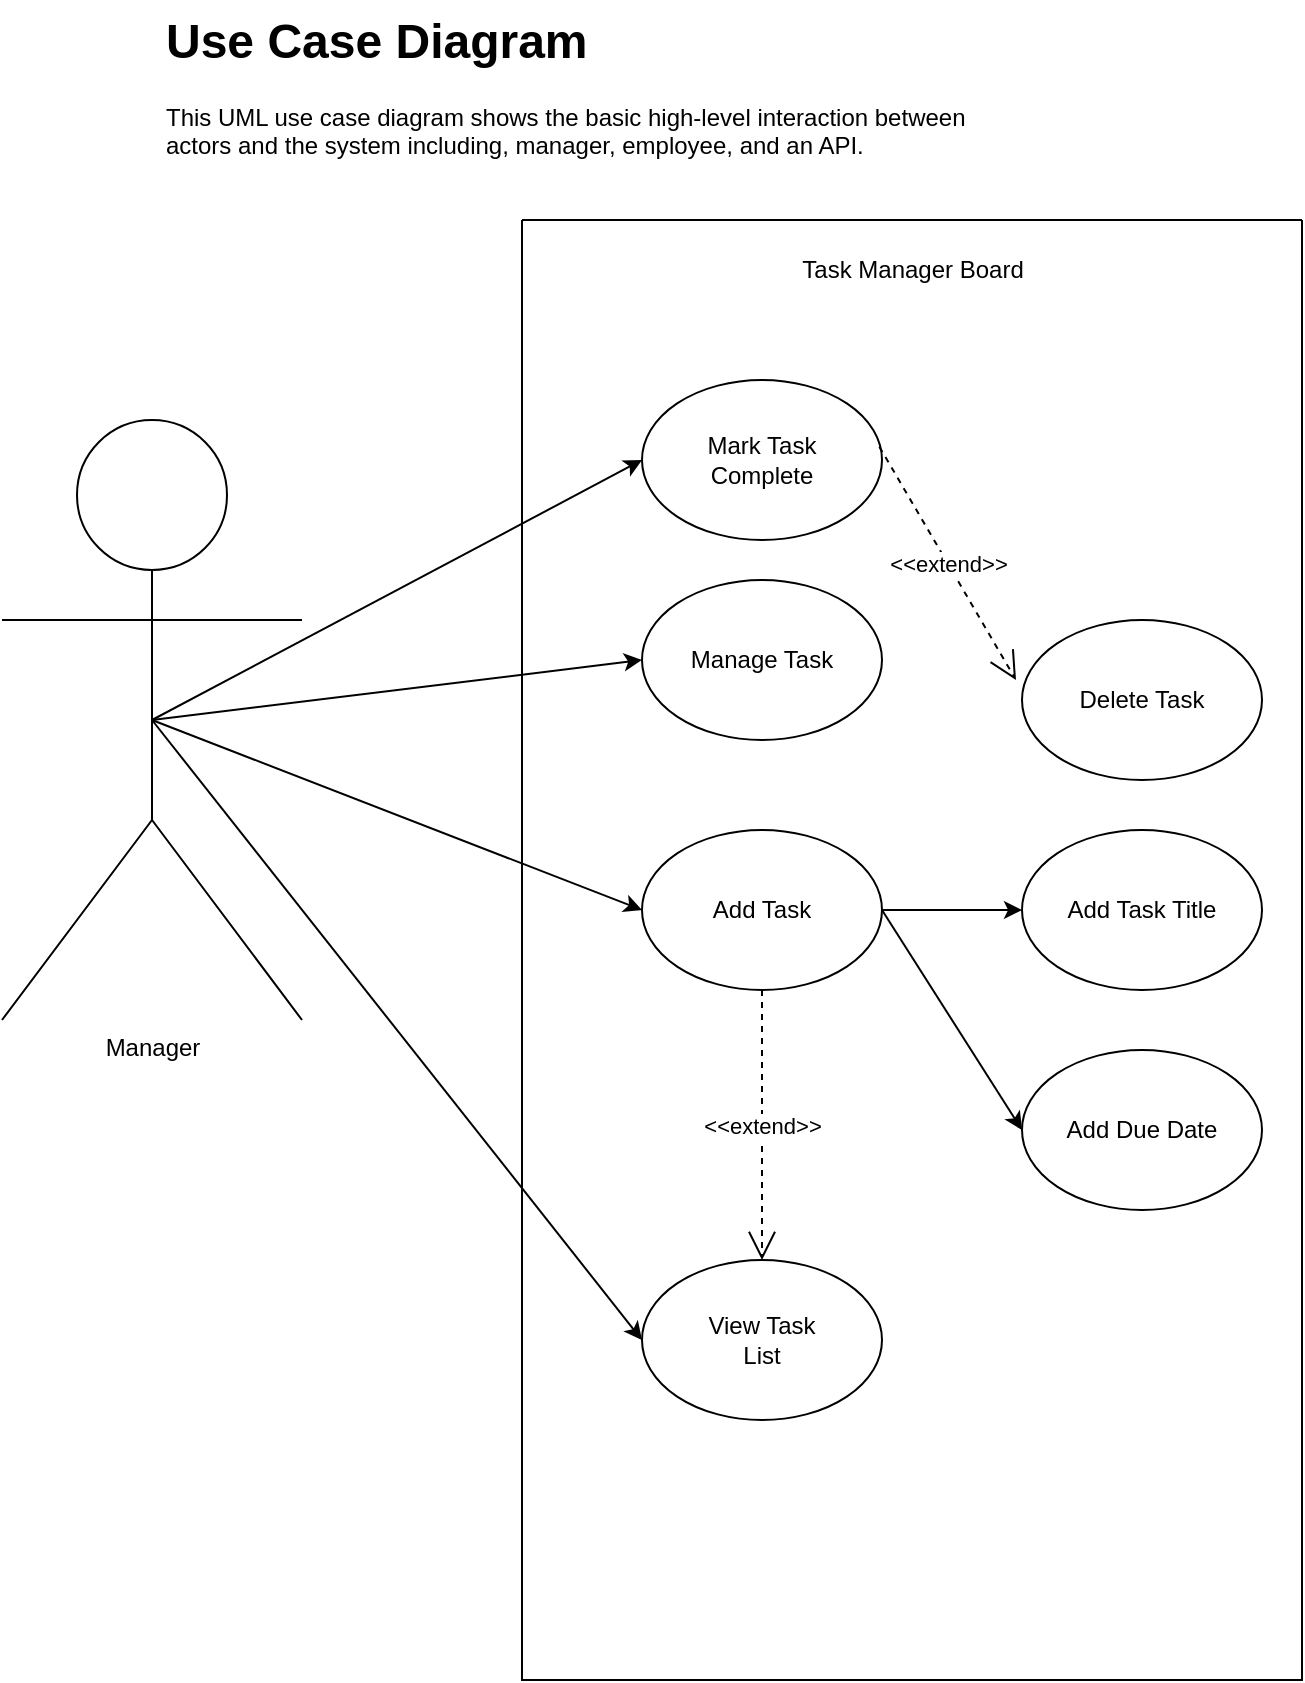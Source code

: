 <mxfile version="24.3.1" type="github" pages="4">
  <diagram name="Use-Case" id="OriCZsVw3bK8YGZWJKEv">
    <mxGraphModel dx="1464" dy="775" grid="1" gridSize="10" guides="1" tooltips="1" connect="1" arrows="1" fold="1" page="1" pageScale="1" pageWidth="850" pageHeight="1100" math="0" shadow="0">
      <root>
        <mxCell id="0" />
        <mxCell id="1" parent="0" />
        <mxCell id="WNUJylYaXTF2REMwHw2I-1" value="" style="swimlane;startSize=0;" parent="1" vertex="1">
          <mxGeometry x="350" y="130" width="390" height="730" as="geometry" />
        </mxCell>
        <mxCell id="WNUJylYaXTF2REMwHw2I-4" value="Mark Task&lt;div&gt;Complete&lt;/div&gt;" style="ellipse;whiteSpace=wrap;html=1;" parent="WNUJylYaXTF2REMwHw2I-1" vertex="1">
          <mxGeometry x="60" y="80" width="120" height="80" as="geometry" />
        </mxCell>
        <mxCell id="WNUJylYaXTF2REMwHw2I-7" value="Add Task" style="ellipse;whiteSpace=wrap;html=1;" parent="WNUJylYaXTF2REMwHw2I-1" vertex="1">
          <mxGeometry x="60" y="305" width="120" height="80" as="geometry" />
        </mxCell>
        <mxCell id="WNUJylYaXTF2REMwHw2I-8" value="View Task&lt;div&gt;List&lt;/div&gt;" style="ellipse;whiteSpace=wrap;html=1;" parent="WNUJylYaXTF2REMwHw2I-1" vertex="1">
          <mxGeometry x="60" y="520" width="120" height="80" as="geometry" />
        </mxCell>
        <mxCell id="WNUJylYaXTF2REMwHw2I-10" value="Add Task Title" style="ellipse;whiteSpace=wrap;html=1;" parent="WNUJylYaXTF2REMwHw2I-1" vertex="1">
          <mxGeometry x="250" y="305" width="120" height="80" as="geometry" />
        </mxCell>
        <mxCell id="WNUJylYaXTF2REMwHw2I-11" value="Add Due Date" style="ellipse;whiteSpace=wrap;html=1;" parent="WNUJylYaXTF2REMwHw2I-1" vertex="1">
          <mxGeometry x="250" y="415" width="120" height="80" as="geometry" />
        </mxCell>
        <mxCell id="WNUJylYaXTF2REMwHw2I-26" value="" style="endArrow=classic;html=1;rounded=0;entryX=0;entryY=0.5;entryDx=0;entryDy=0;exitX=1;exitY=0.5;exitDx=0;exitDy=0;" parent="WNUJylYaXTF2REMwHw2I-1" source="WNUJylYaXTF2REMwHw2I-7" target="WNUJylYaXTF2REMwHw2I-11" edge="1">
          <mxGeometry width="50" height="50" relative="1" as="geometry">
            <mxPoint x="185" y="360" as="sourcePoint" />
            <mxPoint x="335" y="490" as="targetPoint" />
          </mxGeometry>
        </mxCell>
        <mxCell id="WNUJylYaXTF2REMwHw2I-27" value="" style="endArrow=classic;html=1;rounded=0;entryX=0;entryY=0.5;entryDx=0;entryDy=0;exitX=1;exitY=0.5;exitDx=0;exitDy=0;" parent="WNUJylYaXTF2REMwHw2I-1" source="WNUJylYaXTF2REMwHw2I-7" target="WNUJylYaXTF2REMwHw2I-10" edge="1">
          <mxGeometry width="50" height="50" relative="1" as="geometry">
            <mxPoint x="245" y="270" as="sourcePoint" />
            <mxPoint x="295" y="365" as="targetPoint" />
          </mxGeometry>
        </mxCell>
        <mxCell id="WNUJylYaXTF2REMwHw2I-32" value="&amp;lt;&amp;lt;extend&amp;gt;&amp;gt;" style="endArrow=open;endSize=12;dashed=1;html=1;rounded=0;exitX=0.5;exitY=1;exitDx=0;exitDy=0;entryX=0.5;entryY=0;entryDx=0;entryDy=0;" parent="WNUJylYaXTF2REMwHw2I-1" source="WNUJylYaXTF2REMwHw2I-7" target="WNUJylYaXTF2REMwHw2I-8" edge="1">
          <mxGeometry width="160" relative="1" as="geometry">
            <mxPoint x="100" y="329.58" as="sourcePoint" />
            <mxPoint x="260" y="329.58" as="targetPoint" />
          </mxGeometry>
        </mxCell>
        <mxCell id="WNUJylYaXTF2REMwHw2I-37" value="Task Manager Board" style="text;html=1;align=center;verticalAlign=middle;resizable=0;points=[];autosize=1;strokeColor=none;fillColor=none;" parent="WNUJylYaXTF2REMwHw2I-1" vertex="1">
          <mxGeometry x="130" y="10" width="130" height="30" as="geometry" />
        </mxCell>
        <mxCell id="WNUJylYaXTF2REMwHw2I-38" value="Delete Task" style="ellipse;whiteSpace=wrap;html=1;" parent="WNUJylYaXTF2REMwHw2I-1" vertex="1">
          <mxGeometry x="250" y="200" width="120" height="80" as="geometry" />
        </mxCell>
        <mxCell id="WNUJylYaXTF2REMwHw2I-39" value="&amp;lt;&amp;lt;extend&amp;gt;&amp;gt;" style="endArrow=open;endSize=12;dashed=1;html=1;rounded=0;exitX=0.989;exitY=0.417;exitDx=0;exitDy=0;entryX=-0.025;entryY=0.375;entryDx=0;entryDy=0;exitPerimeter=0;entryPerimeter=0;" parent="WNUJylYaXTF2REMwHw2I-1" source="WNUJylYaXTF2REMwHw2I-4" target="WNUJylYaXTF2REMwHw2I-38" edge="1">
          <mxGeometry width="160" relative="1" as="geometry">
            <mxPoint x="134.58" y="130" as="sourcePoint" />
            <mxPoint x="134.58" y="210" as="targetPoint" />
          </mxGeometry>
        </mxCell>
        <mxCell id="wspAZhLDzD5l1BLYBw8h-1" value="Manage Task" style="ellipse;whiteSpace=wrap;html=1;" parent="WNUJylYaXTF2REMwHw2I-1" vertex="1">
          <mxGeometry x="60" y="180" width="120" height="80" as="geometry" />
        </mxCell>
        <mxCell id="WNUJylYaXTF2REMwHw2I-2" value="Manager" style="shape=umlActor;verticalLabelPosition=bottom;verticalAlign=top;html=1;outlineConnect=0;" parent="1" vertex="1">
          <mxGeometry x="90" y="230" width="150" height="300" as="geometry" />
        </mxCell>
        <mxCell id="WNUJylYaXTF2REMwHw2I-12" value="" style="endArrow=classic;html=1;rounded=0;entryX=0;entryY=0.5;entryDx=0;entryDy=0;exitX=0.5;exitY=0.5;exitDx=0;exitDy=0;exitPerimeter=0;" parent="1" source="WNUJylYaXTF2REMwHw2I-2" target="WNUJylYaXTF2REMwHw2I-4" edge="1">
          <mxGeometry width="50" height="50" relative="1" as="geometry">
            <mxPoint x="390.005" y="410" as="sourcePoint" />
            <mxPoint x="430.65" y="200" as="targetPoint" />
          </mxGeometry>
        </mxCell>
        <mxCell id="WNUJylYaXTF2REMwHw2I-13" value="" style="endArrow=classic;html=1;rounded=0;entryX=0;entryY=0.5;entryDx=0;entryDy=0;exitX=0.5;exitY=0.5;exitDx=0;exitDy=0;exitPerimeter=0;" parent="1" source="WNUJylYaXTF2REMwHw2I-2" target="WNUJylYaXTF2REMwHw2I-7" edge="1">
          <mxGeometry width="50" height="50" relative="1" as="geometry">
            <mxPoint x="130" y="330" as="sourcePoint" />
            <mxPoint x="280" y="290" as="targetPoint" />
          </mxGeometry>
        </mxCell>
        <mxCell id="WNUJylYaXTF2REMwHw2I-31" value="" style="endArrow=classic;html=1;rounded=0;entryX=0;entryY=0.5;entryDx=0;entryDy=0;exitX=0.5;exitY=0.5;exitDx=0;exitDy=0;exitPerimeter=0;" parent="1" source="WNUJylYaXTF2REMwHw2I-2" target="WNUJylYaXTF2REMwHw2I-8" edge="1">
          <mxGeometry width="50" height="50" relative="1" as="geometry">
            <mxPoint x="65" y="590" as="sourcePoint" />
            <mxPoint x="250" y="430" as="targetPoint" />
          </mxGeometry>
        </mxCell>
        <mxCell id="40J2DICRq61OIILWzOeG-1" value="&lt;h1 style=&quot;margin-top: 0px;&quot;&gt;Use Case Diagram&lt;/h1&gt;&lt;p&gt;This UML use case diagram shows the basic high-level interaction between actors and the system including, manager, employee, and an API.&lt;/p&gt;" style="text;html=1;whiteSpace=wrap;overflow=hidden;rounded=0;" parent="1" vertex="1">
          <mxGeometry x="170" y="20" width="430" height="80" as="geometry" />
        </mxCell>
        <mxCell id="wspAZhLDzD5l1BLYBw8h-4" value="" style="endArrow=classic;html=1;rounded=0;exitX=0.5;exitY=0.5;exitDx=0;exitDy=0;exitPerimeter=0;entryX=0;entryY=0.5;entryDx=0;entryDy=0;" parent="1" source="WNUJylYaXTF2REMwHw2I-2" target="wspAZhLDzD5l1BLYBw8h-1" edge="1">
          <mxGeometry width="50" height="50" relative="1" as="geometry">
            <mxPoint x="420" y="450" as="sourcePoint" />
            <mxPoint x="470" y="400" as="targetPoint" />
          </mxGeometry>
        </mxCell>
      </root>
    </mxGraphModel>
  </diagram>
  <diagram id="lGpBw3GZEyQHdhp9TfPw" name="Sequence">
    <mxGraphModel dx="1171" dy="620" grid="1" gridSize="10" guides="1" tooltips="1" connect="1" arrows="1" fold="1" page="1" pageScale="1" pageWidth="850" pageHeight="1100" math="0" shadow="0">
      <root>
        <mxCell id="0" />
        <mxCell id="1" parent="0" />
        <mxCell id="Z_BzzYRyI4ToRYWU1Jx1-1" value="&lt;h1 style=&quot;margin-top: 0px;&quot;&gt;Sequence Diagram&lt;/h1&gt;&lt;p&gt;This UML sequence diagram shows the basic high-level timeline of each interaction between actors and the system&lt;/p&gt;" style="text;html=1;whiteSpace=wrap;overflow=hidden;rounded=0;" parent="1" vertex="1">
          <mxGeometry x="205" y="140" width="430" height="80" as="geometry" />
        </mxCell>
        <mxCell id="Z_BzzYRyI4ToRYWU1Jx1-3" value="Template" style="rounded=0;whiteSpace=wrap;html=1;" parent="1" vertex="1">
          <mxGeometry x="155" y="303" width="120" height="60" as="geometry" />
        </mxCell>
        <mxCell id="Z_BzzYRyI4ToRYWU1Jx1-7" value="Controller" style="rounded=0;whiteSpace=wrap;html=1;" parent="1" vertex="1">
          <mxGeometry x="360" y="303" width="120" height="60" as="geometry" />
        </mxCell>
        <mxCell id="Z_BzzYRyI4ToRYWU1Jx1-10" value="DataBase" style="rounded=0;whiteSpace=wrap;html=1;" parent="1" vertex="1">
          <mxGeometry x="570" y="303" width="120" height="60" as="geometry" />
        </mxCell>
        <mxCell id="Z_BzzYRyI4ToRYWU1Jx1-13" style="edgeStyle=orthogonalEdgeStyle;rounded=0;orthogonalLoop=1;jettySize=auto;html=1;exitX=0.5;exitY=0.5;exitDx=0;exitDy=0;exitPerimeter=0;" parent="1" source="Z_BzzYRyI4ToRYWU1Jx1-12" edge="1">
          <mxGeometry relative="1" as="geometry">
            <mxPoint x="150" y="333" as="targetPoint" />
            <Array as="points">
              <mxPoint x="20" y="383" />
              <mxPoint x="20" y="333" />
            </Array>
          </mxGeometry>
        </mxCell>
        <mxCell id="Z_BzzYRyI4ToRYWU1Jx1-12" value="User" style="shape=umlActor;verticalLabelPosition=bottom;verticalAlign=top;html=1;outlineConnect=0;" parent="1" vertex="1">
          <mxGeometry x="50" y="353" width="30" height="60" as="geometry" />
        </mxCell>
        <mxCell id="NFzuqzCsUfSRD5jzhFYB-6" value="" style="endArrow=none;dashed=1;html=1;dashPattern=1 3;strokeWidth=2;rounded=0;" parent="1" source="NFzuqzCsUfSRD5jzhFYB-7" edge="1">
          <mxGeometry width="50" height="50" relative="1" as="geometry">
            <mxPoint x="215" y="480" as="sourcePoint" />
            <mxPoint x="215" y="400" as="targetPoint" />
            <Array as="points">
              <mxPoint x="215" y="360" />
            </Array>
          </mxGeometry>
        </mxCell>
        <mxCell id="NFzuqzCsUfSRD5jzhFYB-7" value="" style="html=1;points=[[0,0,0,0,5],[0,1,0,0,-5],[1,0,0,0,5],[1,1,0,0,-5]];perimeter=orthogonalPerimeter;outlineConnect=0;targetShapes=umlLifeline;portConstraint=eastwest;newEdgeStyle={&quot;curved&quot;:0,&quot;rounded&quot;:0};" parent="1" vertex="1">
          <mxGeometry x="210" y="480" width="10" height="160" as="geometry" />
        </mxCell>
        <mxCell id="LVej7dkyPY3mQoypGhCl-1" value="Add Task" style="endArrow=open;endSize=12;dashed=1;html=1;rounded=0;" parent="1" source="NFzuqzCsUfSRD5jzhFYB-7" edge="1">
          <mxGeometry width="160" relative="1" as="geometry">
            <mxPoint x="235" y="510" as="sourcePoint" />
            <mxPoint x="410" y="510" as="targetPoint" />
          </mxGeometry>
        </mxCell>
        <mxCell id="LVej7dkyPY3mQoypGhCl-2" value="" style="html=1;points=[[0,0,0,0,5],[0,1,0,0,-5],[1,0,0,0,5],[1,1,0,0,-5]];perimeter=orthogonalPerimeter;outlineConnect=0;targetShapes=umlLifeline;portConstraint=eastwest;newEdgeStyle={&quot;curved&quot;:0,&quot;rounded&quot;:0};" parent="1" vertex="1">
          <mxGeometry x="415" y="510" width="10" height="120" as="geometry" />
        </mxCell>
        <mxCell id="LVej7dkyPY3mQoypGhCl-3" value="" style="endArrow=none;dashed=1;html=1;dashPattern=1 3;strokeWidth=2;rounded=0;" parent="1" source="LVej7dkyPY3mQoypGhCl-2" edge="1">
          <mxGeometry width="50" height="50" relative="1" as="geometry">
            <mxPoint x="440" y="500" as="sourcePoint" />
            <mxPoint x="420" y="360" as="targetPoint" />
          </mxGeometry>
        </mxCell>
        <mxCell id="LVej7dkyPY3mQoypGhCl-4" value="" style="html=1;points=[[0,0,0,0,5],[0,1,0,0,-5],[1,0,0,0,5],[1,1,0,0,-5]];perimeter=orthogonalPerimeter;outlineConnect=0;targetShapes=umlLifeline;portConstraint=eastwest;newEdgeStyle={&quot;curved&quot;:0,&quot;rounded&quot;:0};" parent="1" vertex="1">
          <mxGeometry x="625" y="520" width="10" height="70" as="geometry" />
        </mxCell>
        <mxCell id="LVej7dkyPY3mQoypGhCl-6" value="" style="endArrow=none;dashed=1;html=1;dashPattern=1 3;strokeWidth=2;rounded=0;" parent="1" source="LVej7dkyPY3mQoypGhCl-4" edge="1">
          <mxGeometry width="50" height="50" relative="1" as="geometry">
            <mxPoint x="629.64" y="470" as="sourcePoint" />
            <mxPoint x="630" y="360" as="targetPoint" />
          </mxGeometry>
        </mxCell>
        <mxCell id="LVej7dkyPY3mQoypGhCl-7" value="Validate and Save Task" style="endArrow=open;endSize=12;dashed=1;html=1;rounded=0;" parent="1" edge="1">
          <mxGeometry width="160" relative="1" as="geometry">
            <mxPoint x="425" y="520" as="sourcePoint" />
            <mxPoint x="615" y="520" as="targetPoint" />
          </mxGeometry>
        </mxCell>
        <mxCell id="LVej7dkyPY3mQoypGhCl-8" value="Store Task" style="html=1;align=left;spacingLeft=2;endArrow=block;rounded=0;edgeStyle=orthogonalEdgeStyle;curved=0;rounded=0;" parent="1" edge="1">
          <mxGeometry relative="1" as="geometry">
            <mxPoint x="635" y="530" as="sourcePoint" />
            <Array as="points">
              <mxPoint x="665" y="560" />
            </Array>
            <mxPoint x="640" y="560.0" as="targetPoint" />
          </mxGeometry>
        </mxCell>
        <mxCell id="LVej7dkyPY3mQoypGhCl-9" value="" style="endArrow=open;endSize=12;dashed=1;html=1;rounded=0;" parent="1" edge="1">
          <mxGeometry width="160" relative="1" as="geometry">
            <mxPoint x="620" y="580" as="sourcePoint" />
            <mxPoint x="425" y="580" as="targetPoint" />
          </mxGeometry>
        </mxCell>
        <mxCell id="LVej7dkyPY3mQoypGhCl-10" value="Acknowledge" style="edgeLabel;html=1;align=center;verticalAlign=middle;resizable=0;points=[];" parent="LVej7dkyPY3mQoypGhCl-9" vertex="1" connectable="0">
          <mxGeometry x="-0.1" y="1" relative="1" as="geometry">
            <mxPoint as="offset" />
          </mxGeometry>
        </mxCell>
        <mxCell id="LVej7dkyPY3mQoypGhCl-11" value="Add Task Response" style="endArrow=open;endSize=12;dashed=1;html=1;rounded=0;exitX=0;exitY=1;exitDx=0;exitDy=-5;exitPerimeter=0;" parent="1" edge="1">
          <mxGeometry width="160" relative="1" as="geometry">
            <mxPoint x="415" y="610" as="sourcePoint" />
            <mxPoint x="220" y="610" as="targetPoint" />
          </mxGeometry>
        </mxCell>
        <mxCell id="Y1o_k8p3oo7gl_ECg7qO-3" value="" style="html=1;points=[[0,0,0,0,5],[0,1,0,0,-5],[1,0,0,0,5],[1,1,0,0,-5]];perimeter=orthogonalPerimeter;outlineConnect=0;targetShapes=umlLifeline;portConstraint=eastwest;newEdgeStyle={&quot;curved&quot;:0,&quot;rounded&quot;:0};" parent="1" vertex="1">
          <mxGeometry x="210" y="700" width="10" height="160" as="geometry" />
        </mxCell>
        <mxCell id="Y1o_k8p3oo7gl_ECg7qO-4" value="Delete task" style="endArrow=open;endSize=12;dashed=1;html=1;rounded=0;" parent="1" source="Y1o_k8p3oo7gl_ECg7qO-3" edge="1">
          <mxGeometry width="160" relative="1" as="geometry">
            <mxPoint x="235" y="730" as="sourcePoint" />
            <mxPoint x="410" y="730" as="targetPoint" />
            <mxPoint as="offset" />
          </mxGeometry>
        </mxCell>
        <mxCell id="Y1o_k8p3oo7gl_ECg7qO-5" value="" style="html=1;points=[[0,0,0,0,5],[0,1,0,0,-5],[1,0,0,0,5],[1,1,0,0,-5]];perimeter=orthogonalPerimeter;outlineConnect=0;targetShapes=umlLifeline;portConstraint=eastwest;newEdgeStyle={&quot;curved&quot;:0,&quot;rounded&quot;:0};" parent="1" vertex="1">
          <mxGeometry x="415" y="730" width="10" height="120" as="geometry" />
        </mxCell>
        <mxCell id="Y1o_k8p3oo7gl_ECg7qO-6" value="" style="html=1;points=[[0,0,0,0,5],[0,1,0,0,-5],[1,0,0,0,5],[1,1,0,0,-5]];perimeter=orthogonalPerimeter;outlineConnect=0;targetShapes=umlLifeline;portConstraint=eastwest;newEdgeStyle={&quot;curved&quot;:0,&quot;rounded&quot;:0};" parent="1" vertex="1">
          <mxGeometry x="625" y="740" width="10" height="70" as="geometry" />
        </mxCell>
        <mxCell id="Y1o_k8p3oo7gl_ECg7qO-7" value="Validate and Delete Task" style="endArrow=open;endSize=12;dashed=1;html=1;rounded=0;" parent="1" edge="1">
          <mxGeometry width="160" relative="1" as="geometry">
            <mxPoint x="425" y="740" as="sourcePoint" />
            <mxPoint x="615" y="740" as="targetPoint" />
          </mxGeometry>
        </mxCell>
        <mxCell id="Y1o_k8p3oo7gl_ECg7qO-8" value="Remove Task" style="html=1;align=left;spacingLeft=2;endArrow=block;rounded=0;edgeStyle=orthogonalEdgeStyle;curved=0;rounded=0;" parent="1" edge="1">
          <mxGeometry relative="1" as="geometry">
            <mxPoint x="635" y="750" as="sourcePoint" />
            <Array as="points">
              <mxPoint x="665" y="780" />
            </Array>
            <mxPoint x="640" y="780.0" as="targetPoint" />
          </mxGeometry>
        </mxCell>
        <mxCell id="Y1o_k8p3oo7gl_ECg7qO-9" value="" style="endArrow=open;endSize=12;dashed=1;html=1;rounded=0;" parent="1" edge="1">
          <mxGeometry width="160" relative="1" as="geometry">
            <mxPoint x="620" y="800" as="sourcePoint" />
            <mxPoint x="425" y="800" as="targetPoint" />
          </mxGeometry>
        </mxCell>
        <mxCell id="Y1o_k8p3oo7gl_ECg7qO-10" value="Acknowledge" style="edgeLabel;html=1;align=center;verticalAlign=middle;resizable=0;points=[];" parent="Y1o_k8p3oo7gl_ECg7qO-9" vertex="1" connectable="0">
          <mxGeometry x="-0.1" y="1" relative="1" as="geometry">
            <mxPoint as="offset" />
          </mxGeometry>
        </mxCell>
        <mxCell id="Y1o_k8p3oo7gl_ECg7qO-11" value="Delete task Response" style="endArrow=open;endSize=12;dashed=1;html=1;rounded=0;exitX=0;exitY=1;exitDx=0;exitDy=-5;exitPerimeter=0;" parent="1" edge="1">
          <mxGeometry width="160" relative="1" as="geometry">
            <mxPoint x="415" y="830" as="sourcePoint" />
            <mxPoint x="220" y="830" as="targetPoint" />
          </mxGeometry>
        </mxCell>
        <mxCell id="Y1o_k8p3oo7gl_ECg7qO-12" value="" style="endArrow=none;dashed=1;html=1;dashPattern=1 3;strokeWidth=2;rounded=0;" parent="1" source="Y1o_k8p3oo7gl_ECg7qO-3" target="NFzuqzCsUfSRD5jzhFYB-7" edge="1">
          <mxGeometry width="50" height="50" relative="1" as="geometry">
            <mxPoint x="270" y="690" as="sourcePoint" />
            <mxPoint x="270" y="610" as="targetPoint" />
          </mxGeometry>
        </mxCell>
        <mxCell id="Y1o_k8p3oo7gl_ECg7qO-13" value="" style="endArrow=none;dashed=1;html=1;dashPattern=1 3;strokeWidth=2;rounded=0;" parent="1" source="Y1o_k8p3oo7gl_ECg7qO-5" target="LVej7dkyPY3mQoypGhCl-2" edge="1">
          <mxGeometry width="50" height="50" relative="1" as="geometry">
            <mxPoint x="475" y="720" as="sourcePoint" />
            <mxPoint x="475" y="600" as="targetPoint" />
          </mxGeometry>
        </mxCell>
        <mxCell id="Y1o_k8p3oo7gl_ECg7qO-14" value="" style="endArrow=none;dashed=1;html=1;dashPattern=1 3;strokeWidth=2;rounded=0;" parent="1" source="Y1o_k8p3oo7gl_ECg7qO-6" target="LVej7dkyPY3mQoypGhCl-4" edge="1">
          <mxGeometry width="50" height="50" relative="1" as="geometry">
            <mxPoint x="685" y="730" as="sourcePoint" />
            <mxPoint x="685" y="530" as="targetPoint" />
          </mxGeometry>
        </mxCell>
        <mxCell id="Y1o_k8p3oo7gl_ECg7qO-15" value="" style="html=1;points=[[0,0,0,0,5],[0,1,0,0,-5],[1,0,0,0,5],[1,1,0,0,-5]];perimeter=orthogonalPerimeter;outlineConnect=0;targetShapes=umlLifeline;portConstraint=eastwest;newEdgeStyle={&quot;curved&quot;:0,&quot;rounded&quot;:0};" parent="1" vertex="1">
          <mxGeometry x="210" y="920" width="10" height="160" as="geometry" />
        </mxCell>
        <mxCell id="Y1o_k8p3oo7gl_ECg7qO-16" value="View task list" style="endArrow=open;endSize=12;dashed=1;html=1;rounded=0;" parent="1" source="Y1o_k8p3oo7gl_ECg7qO-15" edge="1">
          <mxGeometry width="160" relative="1" as="geometry">
            <mxPoint x="235" y="950" as="sourcePoint" />
            <mxPoint x="410" y="950" as="targetPoint" />
          </mxGeometry>
        </mxCell>
        <mxCell id="Y1o_k8p3oo7gl_ECg7qO-17" value="" style="html=1;points=[[0,0,0,0,5],[0,1,0,0,-5],[1,0,0,0,5],[1,1,0,0,-5]];perimeter=orthogonalPerimeter;outlineConnect=0;targetShapes=umlLifeline;portConstraint=eastwest;newEdgeStyle={&quot;curved&quot;:0,&quot;rounded&quot;:0};" parent="1" vertex="1">
          <mxGeometry x="415" y="950" width="10" height="120" as="geometry" />
        </mxCell>
        <mxCell id="Y1o_k8p3oo7gl_ECg7qO-18" value="" style="html=1;points=[[0,0,0,0,5],[0,1,0,0,-5],[1,0,0,0,5],[1,1,0,0,-5]];perimeter=orthogonalPerimeter;outlineConnect=0;targetShapes=umlLifeline;portConstraint=eastwest;newEdgeStyle={&quot;curved&quot;:0,&quot;rounded&quot;:0};" parent="1" vertex="1">
          <mxGeometry x="625" y="960" width="10" height="70" as="geometry" />
        </mxCell>
        <mxCell id="Y1o_k8p3oo7gl_ECg7qO-19" value="query task list" style="endArrow=open;endSize=12;dashed=1;html=1;rounded=0;" parent="1" edge="1">
          <mxGeometry width="160" relative="1" as="geometry">
            <mxPoint x="425" y="960" as="sourcePoint" />
            <mxPoint x="615" y="960" as="targetPoint" />
          </mxGeometry>
        </mxCell>
        <mxCell id="Y1o_k8p3oo7gl_ECg7qO-21" value="" style="endArrow=open;endSize=12;dashed=1;html=1;rounded=0;" parent="1" edge="1">
          <mxGeometry width="160" relative="1" as="geometry">
            <mxPoint x="620" y="1020" as="sourcePoint" />
            <mxPoint x="425" y="1020" as="targetPoint" />
          </mxGeometry>
        </mxCell>
        <mxCell id="Y1o_k8p3oo7gl_ECg7qO-22" value="return task list" style="edgeLabel;html=1;align=center;verticalAlign=middle;resizable=0;points=[];" parent="Y1o_k8p3oo7gl_ECg7qO-21" vertex="1" connectable="0">
          <mxGeometry x="-0.1" y="1" relative="1" as="geometry">
            <mxPoint as="offset" />
          </mxGeometry>
        </mxCell>
        <mxCell id="Y1o_k8p3oo7gl_ECg7qO-23" value="display task list" style="endArrow=open;endSize=12;dashed=1;html=1;rounded=0;exitX=0;exitY=1;exitDx=0;exitDy=-5;exitPerimeter=0;" parent="1" edge="1">
          <mxGeometry width="160" relative="1" as="geometry">
            <mxPoint x="415" y="1050" as="sourcePoint" />
            <mxPoint x="220" y="1050" as="targetPoint" />
          </mxGeometry>
        </mxCell>
        <mxCell id="Y1o_k8p3oo7gl_ECg7qO-25" value="" style="endArrow=none;dashed=1;html=1;dashPattern=1 3;strokeWidth=2;rounded=0;" parent="1" source="Y1o_k8p3oo7gl_ECg7qO-15" target="Y1o_k8p3oo7gl_ECg7qO-3" edge="1">
          <mxGeometry width="50" height="50" relative="1" as="geometry">
            <mxPoint x="520" y="930" as="sourcePoint" />
            <mxPoint x="520" y="830" as="targetPoint" />
          </mxGeometry>
        </mxCell>
        <mxCell id="Y1o_k8p3oo7gl_ECg7qO-26" value="" style="endArrow=none;dashed=1;html=1;dashPattern=1 3;strokeWidth=2;rounded=0;" parent="1" source="Y1o_k8p3oo7gl_ECg7qO-18" target="Y1o_k8p3oo7gl_ECg7qO-6" edge="1">
          <mxGeometry width="50" height="50" relative="1" as="geometry">
            <mxPoint x="650" y="950" as="sourcePoint" />
            <mxPoint x="650" y="850" as="targetPoint" />
          </mxGeometry>
        </mxCell>
        <mxCell id="Y1o_k8p3oo7gl_ECg7qO-28" value="" style="endArrow=none;dashed=1;html=1;dashPattern=1 3;strokeWidth=2;rounded=0;" parent="1" source="Y1o_k8p3oo7gl_ECg7qO-17" target="Y1o_k8p3oo7gl_ECg7qO-5" edge="1">
          <mxGeometry width="50" height="50" relative="1" as="geometry">
            <mxPoint x="590" y="930" as="sourcePoint" />
            <mxPoint x="590" y="830" as="targetPoint" />
          </mxGeometry>
        </mxCell>
      </root>
    </mxGraphModel>
  </diagram>
  <diagram id="gJFvY4oRIXG1lr6ShAFV" name="Class">
    <mxGraphModel dx="651" dy="344" grid="1" gridSize="10" guides="1" tooltips="1" connect="1" arrows="1" fold="1" page="1" pageScale="1" pageWidth="850" pageHeight="1100" math="0" shadow="0">
      <root>
        <mxCell id="0" />
        <mxCell id="1" parent="0" />
        <mxCell id="ZWDxDFK8O4-2vAePG213-1" value="&lt;h1 style=&quot;margin-top: 0px;&quot;&gt;Class Diagram&lt;/h1&gt;&lt;p&gt;This UML class diagram shows the static structure of the task manager application, illustrating the relationships between classes.&lt;/p&gt;" style="text;html=1;whiteSpace=wrap;overflow=hidden;rounded=0;" parent="1" vertex="1">
          <mxGeometry x="180" y="30" width="430" height="80" as="geometry" />
        </mxCell>
        <mxCell id="ZWDxDFK8O4-2vAePG213-2" value="Task manager" style="swimlane;fontStyle=1;align=center;verticalAlign=top;childLayout=stackLayout;horizontal=1;startSize=26;horizontalStack=0;resizeParent=1;resizeParentMax=0;resizeLast=0;collapsible=1;marginBottom=0;whiteSpace=wrap;html=1;" parent="1" vertex="1">
          <mxGeometry x="140" y="180" width="190" height="160" as="geometry" />
        </mxCell>
        <mxCell id="ZWDxDFK8O4-2vAePG213-3" value="- tasks: list &amp;lt;Task&amp;gt;" style="text;strokeColor=none;fillColor=none;align=left;verticalAlign=top;spacingLeft=4;spacingRight=4;overflow=hidden;rotatable=0;points=[[0,0.5],[1,0.5]];portConstraint=eastwest;whiteSpace=wrap;html=1;" parent="ZWDxDFK8O4-2vAePG213-2" vertex="1">
          <mxGeometry y="26" width="190" height="26" as="geometry" />
        </mxCell>
        <mxCell id="ZWDxDFK8O4-2vAePG213-4" value="" style="line;strokeWidth=1;fillColor=none;align=left;verticalAlign=middle;spacingTop=-1;spacingLeft=3;spacingRight=3;rotatable=0;labelPosition=right;points=[];portConstraint=eastwest;strokeColor=inherit;" parent="ZWDxDFK8O4-2vAePG213-2" vertex="1">
          <mxGeometry y="52" width="190" height="8" as="geometry" />
        </mxCell>
        <mxCell id="ZWDxDFK8O4-2vAePG213-5" value="+ addTask(task: Task)" style="text;strokeColor=none;fillColor=none;align=left;verticalAlign=top;spacingLeft=4;spacingRight=4;overflow=hidden;rotatable=0;points=[[0,0.5],[1,0.5]];portConstraint=eastwest;whiteSpace=wrap;html=1;" parent="ZWDxDFK8O4-2vAePG213-2" vertex="1">
          <mxGeometry y="60" width="190" height="30" as="geometry" />
        </mxCell>
        <mxCell id="21ig2fLLgTrrw6SpTCF1-2" value="+ deleteTask(task: Task)" style="text;strokeColor=none;fillColor=none;align=left;verticalAlign=top;spacingLeft=4;spacingRight=4;overflow=hidden;rotatable=0;points=[[0,0.5],[1,0.5]];portConstraint=eastwest;whiteSpace=wrap;html=1;" parent="ZWDxDFK8O4-2vAePG213-2" vertex="1">
          <mxGeometry y="90" width="190" height="30" as="geometry" />
        </mxCell>
        <mxCell id="H_pEhFMHa5ueZPpxopC2-1" value="+ viewTaskList(): list &amp;lt;Task&amp;gt;&amp;nbsp;" style="text;strokeColor=none;fillColor=none;align=left;verticalAlign=top;spacingLeft=4;spacingRight=4;overflow=hidden;rotatable=0;points=[[0,0.5],[1,0.5]];portConstraint=eastwest;whiteSpace=wrap;html=1;" parent="ZWDxDFK8O4-2vAePG213-2" vertex="1">
          <mxGeometry y="120" width="190" height="40" as="geometry" />
        </mxCell>
        <mxCell id="-3YvD34nLf6wjqltraH--2" value="Task" style="swimlane;fontStyle=1;align=center;verticalAlign=top;childLayout=stackLayout;horizontal=1;startSize=26;horizontalStack=0;resizeParent=1;resizeParentMax=0;resizeLast=0;collapsible=1;marginBottom=0;whiteSpace=wrap;html=1;" parent="1" vertex="1">
          <mxGeometry x="410" y="190" width="170" height="164" as="geometry" />
        </mxCell>
        <mxCell id="-3YvD34nLf6wjqltraH--3" value="- title: String" style="text;strokeColor=none;fillColor=none;align=left;verticalAlign=top;spacingLeft=4;spacingRight=4;overflow=hidden;rotatable=0;points=[[0,0.5],[1,0.5]];portConstraint=eastwest;whiteSpace=wrap;html=1;" parent="-3YvD34nLf6wjqltraH--2" vertex="1">
          <mxGeometry y="26" width="170" height="26" as="geometry" />
        </mxCell>
        <mxCell id="-3YvD34nLf6wjqltraH--10" value="- description: String" style="text;strokeColor=none;fillColor=none;align=left;verticalAlign=top;spacingLeft=4;spacingRight=4;overflow=hidden;rotatable=0;points=[[0,0.5],[1,0.5]];portConstraint=eastwest;whiteSpace=wrap;html=1;" parent="-3YvD34nLf6wjqltraH--2" vertex="1">
          <mxGeometry y="52" width="170" height="26" as="geometry" />
        </mxCell>
        <mxCell id="-3YvD34nLf6wjqltraH--11" value="- status: Bool" style="text;strokeColor=none;fillColor=none;align=left;verticalAlign=top;spacingLeft=4;spacingRight=4;overflow=hidden;rotatable=0;points=[[0,0.5],[1,0.5]];portConstraint=eastwest;whiteSpace=wrap;html=1;" parent="-3YvD34nLf6wjqltraH--2" vertex="1">
          <mxGeometry y="78" width="170" height="26" as="geometry" />
        </mxCell>
        <mxCell id="-3YvD34nLf6wjqltraH--4" value="" style="line;strokeWidth=1;fillColor=none;align=left;verticalAlign=middle;spacingTop=-1;spacingLeft=3;spacingRight=3;rotatable=0;labelPosition=right;points=[];portConstraint=eastwest;strokeColor=inherit;" parent="-3YvD34nLf6wjqltraH--2" vertex="1">
          <mxGeometry y="104" width="170" height="8" as="geometry" />
        </mxCell>
        <mxCell id="-3YvD34nLf6wjqltraH--5" value="+ getTaskDetails(): void" style="text;strokeColor=none;fillColor=none;align=left;verticalAlign=top;spacingLeft=4;spacingRight=4;overflow=hidden;rotatable=0;points=[[0,0.5],[1,0.5]];portConstraint=eastwest;whiteSpace=wrap;html=1;" parent="-3YvD34nLf6wjqltraH--2" vertex="1">
          <mxGeometry y="112" width="170" height="26" as="geometry" />
        </mxCell>
        <mxCell id="21ig2fLLgTrrw6SpTCF1-1" value="+ updateTask(): void" style="text;strokeColor=none;fillColor=none;align=left;verticalAlign=top;spacingLeft=4;spacingRight=4;overflow=hidden;rotatable=0;points=[[0,0.5],[1,0.5]];portConstraint=eastwest;whiteSpace=wrap;html=1;" parent="-3YvD34nLf6wjqltraH--2" vertex="1">
          <mxGeometry y="138" width="170" height="26" as="geometry" />
        </mxCell>
        <mxCell id="-3YvD34nLf6wjqltraH--13" value="" style="html=1;verticalAlign=bottom;endArrow=block;curved=0;rounded=0;entryX=0.474;entryY=1.076;entryDx=0;entryDy=0;entryPerimeter=0;" parent="1" source="-3YvD34nLf6wjqltraH--2" target="H_pEhFMHa5ueZPpxopC2-1" edge="1">
          <mxGeometry x="0.001" width="80" relative="1" as="geometry">
            <mxPoint x="380" y="370" as="sourcePoint" />
            <mxPoint x="460" y="370" as="targetPoint" />
            <Array as="points">
              <mxPoint x="490" y="410" />
              <mxPoint x="230" y="410" />
            </Array>
            <mxPoint as="offset" />
          </mxGeometry>
        </mxCell>
      </root>
    </mxGraphModel>
  </diagram>
  <diagram id="TrPGFTiI6o9rxAgMcR27" name="CRUD">
    <mxGraphModel dx="1464" dy="775" grid="1" gridSize="10" guides="1" tooltips="1" connect="1" arrows="1" fold="1" page="1" pageScale="1" pageWidth="850" pageHeight="1100" math="0" shadow="0">
      <root>
        <mxCell id="0" />
        <mxCell id="1" parent="0" />
        <mxCell id="YOCrbF04tF4Y60FLjhrO-1" value="&lt;h1 style=&quot;margin-top: 0px;&quot;&gt;CRUD Matrix&lt;/h1&gt;&lt;p&gt;CRUD diagram showing the operations accessible to certain entities.&lt;/p&gt;" style="text;html=1;whiteSpace=wrap;overflow=hidden;rounded=0;" parent="1" vertex="1">
          <mxGeometry x="180" y="30" width="430" height="80" as="geometry" />
        </mxCell>
        <mxCell id="YOCrbF04tF4Y60FLjhrO-139" value="" style="shape=table;startSize=0;container=1;collapsible=0;childLayout=tableLayout;fontSize=16;" parent="1" vertex="1">
          <mxGeometry x="140" y="160" width="200" height="120" as="geometry" />
        </mxCell>
        <mxCell id="YOCrbF04tF4Y60FLjhrO-140" value="" style="shape=tableRow;horizontal=0;startSize=0;swimlaneHead=0;swimlaneBody=0;strokeColor=inherit;top=0;left=0;bottom=0;right=0;collapsible=0;dropTarget=0;fillColor=none;points=[[0,0.5],[1,0.5]];portConstraint=eastwest;fontSize=16;" parent="YOCrbF04tF4Y60FLjhrO-139" vertex="1">
          <mxGeometry width="200" height="40" as="geometry" />
        </mxCell>
        <mxCell id="YOCrbF04tF4Y60FLjhrO-141" value="" style="shape=partialRectangle;html=1;whiteSpace=wrap;connectable=0;strokeColor=inherit;overflow=hidden;fillColor=none;top=0;left=0;bottom=0;right=0;pointerEvents=1;fontSize=16;" parent="YOCrbF04tF4Y60FLjhrO-140" vertex="1">
          <mxGeometry width="67" height="40" as="geometry">
            <mxRectangle width="67" height="40" as="alternateBounds" />
          </mxGeometry>
        </mxCell>
        <mxCell id="YOCrbF04tF4Y60FLjhrO-142" value="" style="shape=partialRectangle;html=1;whiteSpace=wrap;connectable=0;strokeColor=inherit;overflow=hidden;fillColor=none;top=0;left=0;bottom=0;right=0;pointerEvents=1;fontSize=16;" parent="YOCrbF04tF4Y60FLjhrO-140" vertex="1">
          <mxGeometry x="67" width="73" height="40" as="geometry">
            <mxRectangle width="73" height="40" as="alternateBounds" />
          </mxGeometry>
        </mxCell>
        <mxCell id="YOCrbF04tF4Y60FLjhrO-143" value="" style="shape=partialRectangle;html=1;whiteSpace=wrap;connectable=0;strokeColor=inherit;overflow=hidden;fillColor=none;top=0;left=0;bottom=0;right=0;pointerEvents=1;fontSize=16;" parent="YOCrbF04tF4Y60FLjhrO-140" vertex="1">
          <mxGeometry x="140" width="60" height="40" as="geometry">
            <mxRectangle width="60" height="40" as="alternateBounds" />
          </mxGeometry>
        </mxCell>
        <mxCell id="YOCrbF04tF4Y60FLjhrO-144" value="" style="shape=tableRow;horizontal=0;startSize=0;swimlaneHead=0;swimlaneBody=0;strokeColor=inherit;top=0;left=0;bottom=0;right=0;collapsible=0;dropTarget=0;fillColor=none;points=[[0,0.5],[1,0.5]];portConstraint=eastwest;fontSize=16;" parent="YOCrbF04tF4Y60FLjhrO-139" vertex="1">
          <mxGeometry y="40" width="200" height="40" as="geometry" />
        </mxCell>
        <mxCell id="YOCrbF04tF4Y60FLjhrO-145" value="" style="shape=partialRectangle;html=1;whiteSpace=wrap;connectable=0;strokeColor=inherit;overflow=hidden;fillColor=none;top=0;left=0;bottom=0;right=0;pointerEvents=1;fontSize=16;" parent="YOCrbF04tF4Y60FLjhrO-144" vertex="1">
          <mxGeometry width="67" height="40" as="geometry">
            <mxRectangle width="67" height="40" as="alternateBounds" />
          </mxGeometry>
        </mxCell>
        <mxCell id="YOCrbF04tF4Y60FLjhrO-146" value="" style="shape=partialRectangle;html=1;whiteSpace=wrap;connectable=0;strokeColor=inherit;overflow=hidden;fillColor=none;top=0;left=0;bottom=0;right=0;pointerEvents=1;fontSize=16;" parent="YOCrbF04tF4Y60FLjhrO-144" vertex="1">
          <mxGeometry x="67" width="73" height="40" as="geometry">
            <mxRectangle width="73" height="40" as="alternateBounds" />
          </mxGeometry>
        </mxCell>
        <mxCell id="YOCrbF04tF4Y60FLjhrO-147" value="" style="shape=partialRectangle;html=1;whiteSpace=wrap;connectable=0;strokeColor=inherit;overflow=hidden;fillColor=none;top=0;left=0;bottom=0;right=0;pointerEvents=1;fontSize=16;" parent="YOCrbF04tF4Y60FLjhrO-144" vertex="1">
          <mxGeometry x="140" width="60" height="40" as="geometry">
            <mxRectangle width="60" height="40" as="alternateBounds" />
          </mxGeometry>
        </mxCell>
        <mxCell id="YOCrbF04tF4Y60FLjhrO-148" value="" style="shape=tableRow;horizontal=0;startSize=0;swimlaneHead=0;swimlaneBody=0;strokeColor=inherit;top=0;left=0;bottom=0;right=0;collapsible=0;dropTarget=0;fillColor=none;points=[[0,0.5],[1,0.5]];portConstraint=eastwest;fontSize=16;" parent="YOCrbF04tF4Y60FLjhrO-139" vertex="1">
          <mxGeometry y="80" width="200" height="40" as="geometry" />
        </mxCell>
        <mxCell id="YOCrbF04tF4Y60FLjhrO-149" value="API" style="shape=partialRectangle;html=1;whiteSpace=wrap;connectable=0;strokeColor=inherit;overflow=hidden;fillColor=none;top=0;left=0;bottom=0;right=0;pointerEvents=1;fontSize=16;" parent="YOCrbF04tF4Y60FLjhrO-148" vertex="1">
          <mxGeometry width="67" height="40" as="geometry">
            <mxRectangle width="67" height="40" as="alternateBounds" />
          </mxGeometry>
        </mxCell>
        <mxCell id="YOCrbF04tF4Y60FLjhrO-150" value="" style="shape=partialRectangle;html=1;whiteSpace=wrap;connectable=0;strokeColor=inherit;overflow=hidden;fillColor=none;top=0;left=0;bottom=0;right=0;pointerEvents=1;fontSize=16;" parent="YOCrbF04tF4Y60FLjhrO-148" vertex="1">
          <mxGeometry x="67" width="73" height="40" as="geometry">
            <mxRectangle width="73" height="40" as="alternateBounds" />
          </mxGeometry>
        </mxCell>
        <mxCell id="YOCrbF04tF4Y60FLjhrO-151" value="" style="shape=partialRectangle;html=1;whiteSpace=wrap;connectable=0;strokeColor=inherit;overflow=hidden;fillColor=none;top=0;left=0;bottom=0;right=0;pointerEvents=1;fontSize=16;" parent="YOCrbF04tF4Y60FLjhrO-148" vertex="1">
          <mxGeometry x="140" width="60" height="40" as="geometry">
            <mxRectangle width="60" height="40" as="alternateBounds" />
          </mxGeometry>
        </mxCell>
        <mxCell id="YOCrbF04tF4Y60FLjhrO-152" value="" style="shape=table;startSize=0;container=1;collapsible=0;childLayout=tableLayout;fontSize=16;" parent="1" vertex="1">
          <mxGeometry x="280" y="120" width="180" height="120" as="geometry" />
        </mxCell>
        <mxCell id="YOCrbF04tF4Y60FLjhrO-153" value="" style="shape=tableRow;horizontal=0;startSize=0;swimlaneHead=0;swimlaneBody=0;strokeColor=inherit;top=0;left=0;bottom=0;right=0;collapsible=0;dropTarget=0;fillColor=none;points=[[0,0.5],[1,0.5]];portConstraint=eastwest;fontSize=16;" parent="YOCrbF04tF4Y60FLjhrO-152" vertex="1">
          <mxGeometry width="180" height="40" as="geometry" />
        </mxCell>
        <mxCell id="YOCrbF04tF4Y60FLjhrO-154" value="" style="shape=partialRectangle;html=1;whiteSpace=wrap;connectable=0;strokeColor=inherit;overflow=hidden;fillColor=none;top=0;left=0;bottom=0;right=0;pointerEvents=1;fontSize=16;" parent="YOCrbF04tF4Y60FLjhrO-153" vertex="1">
          <mxGeometry width="60" height="40" as="geometry">
            <mxRectangle width="60" height="40" as="alternateBounds" />
          </mxGeometry>
        </mxCell>
        <mxCell id="YOCrbF04tF4Y60FLjhrO-155" value="Update" style="shape=partialRectangle;html=1;whiteSpace=wrap;connectable=0;strokeColor=inherit;overflow=hidden;fillColor=none;top=0;left=0;bottom=0;right=0;pointerEvents=1;fontSize=16;" parent="YOCrbF04tF4Y60FLjhrO-153" vertex="1">
          <mxGeometry x="60" width="60" height="40" as="geometry">
            <mxRectangle width="60" height="40" as="alternateBounds" />
          </mxGeometry>
        </mxCell>
        <mxCell id="YOCrbF04tF4Y60FLjhrO-156" value="Delete" style="shape=partialRectangle;html=1;whiteSpace=wrap;connectable=0;strokeColor=inherit;overflow=hidden;fillColor=none;top=0;left=0;bottom=0;right=0;pointerEvents=1;fontSize=16;" parent="YOCrbF04tF4Y60FLjhrO-153" vertex="1">
          <mxGeometry x="120" width="60" height="40" as="geometry">
            <mxRectangle width="60" height="40" as="alternateBounds" />
          </mxGeometry>
        </mxCell>
        <mxCell id="YOCrbF04tF4Y60FLjhrO-157" value="" style="shape=tableRow;horizontal=0;startSize=0;swimlaneHead=0;swimlaneBody=0;strokeColor=inherit;top=0;left=0;bottom=0;right=0;collapsible=0;dropTarget=0;fillColor=none;points=[[0,0.5],[1,0.5]];portConstraint=eastwest;fontSize=16;" parent="YOCrbF04tF4Y60FLjhrO-152" vertex="1">
          <mxGeometry y="40" width="180" height="40" as="geometry" />
        </mxCell>
        <mxCell id="YOCrbF04tF4Y60FLjhrO-158" value="" style="shape=partialRectangle;html=1;whiteSpace=wrap;connectable=0;strokeColor=inherit;overflow=hidden;fillColor=none;top=0;left=0;bottom=0;right=0;pointerEvents=1;fontSize=16;" parent="YOCrbF04tF4Y60FLjhrO-157" vertex="1">
          <mxGeometry width="60" height="40" as="geometry">
            <mxRectangle width="60" height="40" as="alternateBounds" />
          </mxGeometry>
        </mxCell>
        <mxCell id="YOCrbF04tF4Y60FLjhrO-159" value="" style="shape=partialRectangle;html=1;whiteSpace=wrap;connectable=0;strokeColor=inherit;overflow=hidden;fillColor=none;top=0;left=0;bottom=0;right=0;pointerEvents=1;fontSize=16;" parent="YOCrbF04tF4Y60FLjhrO-157" vertex="1">
          <mxGeometry x="60" width="60" height="40" as="geometry">
            <mxRectangle width="60" height="40" as="alternateBounds" />
          </mxGeometry>
        </mxCell>
        <mxCell id="YOCrbF04tF4Y60FLjhrO-160" value="" style="shape=partialRectangle;html=1;whiteSpace=wrap;connectable=0;strokeColor=inherit;overflow=hidden;fillColor=none;top=0;left=0;bottom=0;right=0;pointerEvents=1;fontSize=16;" parent="YOCrbF04tF4Y60FLjhrO-157" vertex="1">
          <mxGeometry x="120" width="60" height="40" as="geometry">
            <mxRectangle width="60" height="40" as="alternateBounds" />
          </mxGeometry>
        </mxCell>
        <mxCell id="YOCrbF04tF4Y60FLjhrO-161" value="" style="shape=tableRow;horizontal=0;startSize=0;swimlaneHead=0;swimlaneBody=0;strokeColor=inherit;top=0;left=0;bottom=0;right=0;collapsible=0;dropTarget=0;fillColor=none;points=[[0,0.5],[1,0.5]];portConstraint=eastwest;fontSize=16;" parent="YOCrbF04tF4Y60FLjhrO-152" vertex="1">
          <mxGeometry y="80" width="180" height="40" as="geometry" />
        </mxCell>
        <mxCell id="YOCrbF04tF4Y60FLjhrO-162" value="" style="shape=partialRectangle;html=1;whiteSpace=wrap;connectable=0;strokeColor=inherit;overflow=hidden;fillColor=none;top=0;left=0;bottom=0;right=0;pointerEvents=1;fontSize=16;" parent="YOCrbF04tF4Y60FLjhrO-161" vertex="1">
          <mxGeometry width="60" height="40" as="geometry">
            <mxRectangle width="60" height="40" as="alternateBounds" />
          </mxGeometry>
        </mxCell>
        <mxCell id="YOCrbF04tF4Y60FLjhrO-163" value="" style="shape=partialRectangle;html=1;whiteSpace=wrap;connectable=0;strokeColor=inherit;overflow=hidden;fillColor=none;top=0;left=0;bottom=0;right=0;pointerEvents=1;fontSize=16;" parent="YOCrbF04tF4Y60FLjhrO-161" vertex="1">
          <mxGeometry x="60" width="60" height="40" as="geometry">
            <mxRectangle width="60" height="40" as="alternateBounds" />
          </mxGeometry>
        </mxCell>
        <mxCell id="YOCrbF04tF4Y60FLjhrO-164" value="" style="shape=partialRectangle;html=1;whiteSpace=wrap;connectable=0;strokeColor=inherit;overflow=hidden;fillColor=none;top=0;left=0;bottom=0;right=0;pointerEvents=1;fontSize=16;" parent="YOCrbF04tF4Y60FLjhrO-161" vertex="1">
          <mxGeometry x="120" width="60" height="40" as="geometry">
            <mxRectangle width="60" height="40" as="alternateBounds" />
          </mxGeometry>
        </mxCell>
        <mxCell id="YOCrbF04tF4Y60FLjhrO-203" value="" style="shape=table;startSize=0;container=1;collapsible=0;childLayout=tableLayout;fontSize=16;" parent="1" vertex="1">
          <mxGeometry x="140" y="120" width="200" height="120" as="geometry" />
        </mxCell>
        <mxCell id="YOCrbF04tF4Y60FLjhrO-204" value="" style="shape=tableRow;horizontal=0;startSize=0;swimlaneHead=0;swimlaneBody=0;strokeColor=inherit;top=0;left=0;bottom=0;right=0;collapsible=0;dropTarget=0;fillColor=none;points=[[0,0.5],[1,0.5]];portConstraint=eastwest;fontSize=16;" parent="YOCrbF04tF4Y60FLjhrO-203" vertex="1">
          <mxGeometry width="200" height="40" as="geometry" />
        </mxCell>
        <mxCell id="YOCrbF04tF4Y60FLjhrO-205" value="Entity" style="shape=partialRectangle;html=1;whiteSpace=wrap;connectable=0;strokeColor=inherit;overflow=hidden;fillColor=none;top=0;left=0;bottom=0;right=0;pointerEvents=1;fontSize=16;" parent="YOCrbF04tF4Y60FLjhrO-204" vertex="1">
          <mxGeometry width="67" height="40" as="geometry">
            <mxRectangle width="67" height="40" as="alternateBounds" />
          </mxGeometry>
        </mxCell>
        <mxCell id="YOCrbF04tF4Y60FLjhrO-206" value="Create" style="shape=partialRectangle;html=1;whiteSpace=wrap;connectable=0;strokeColor=inherit;overflow=hidden;fillColor=none;top=0;left=0;bottom=0;right=0;pointerEvents=1;fontSize=16;" parent="YOCrbF04tF4Y60FLjhrO-204" vertex="1">
          <mxGeometry x="67" width="73" height="40" as="geometry">
            <mxRectangle width="73" height="40" as="alternateBounds" />
          </mxGeometry>
        </mxCell>
        <mxCell id="YOCrbF04tF4Y60FLjhrO-207" value="Read" style="shape=partialRectangle;html=1;whiteSpace=wrap;connectable=0;strokeColor=inherit;overflow=hidden;fillColor=none;top=0;left=0;bottom=0;right=0;pointerEvents=1;fontSize=16;" parent="YOCrbF04tF4Y60FLjhrO-204" vertex="1">
          <mxGeometry x="140" width="60" height="40" as="geometry">
            <mxRectangle width="60" height="40" as="alternateBounds" />
          </mxGeometry>
        </mxCell>
        <mxCell id="YOCrbF04tF4Y60FLjhrO-208" value="" style="shape=tableRow;horizontal=0;startSize=0;swimlaneHead=0;swimlaneBody=0;strokeColor=inherit;top=0;left=0;bottom=0;right=0;collapsible=0;dropTarget=0;fillColor=none;points=[[0,0.5],[1,0.5]];portConstraint=eastwest;fontSize=16;" parent="YOCrbF04tF4Y60FLjhrO-203" vertex="1">
          <mxGeometry y="40" width="200" height="40" as="geometry" />
        </mxCell>
        <mxCell id="YOCrbF04tF4Y60FLjhrO-209" value="User" style="shape=partialRectangle;html=1;whiteSpace=wrap;connectable=0;strokeColor=inherit;overflow=hidden;fillColor=none;top=0;left=0;bottom=0;right=0;pointerEvents=1;fontSize=16;" parent="YOCrbF04tF4Y60FLjhrO-208" vertex="1">
          <mxGeometry width="67" height="40" as="geometry">
            <mxRectangle width="67" height="40" as="alternateBounds" />
          </mxGeometry>
        </mxCell>
        <mxCell id="YOCrbF04tF4Y60FLjhrO-210" value="X" style="shape=partialRectangle;html=1;whiteSpace=wrap;connectable=0;strokeColor=inherit;overflow=hidden;fillColor=none;top=0;left=0;bottom=0;right=0;pointerEvents=1;fontSize=16;" parent="YOCrbF04tF4Y60FLjhrO-208" vertex="1">
          <mxGeometry x="67" width="73" height="40" as="geometry">
            <mxRectangle width="73" height="40" as="alternateBounds" />
          </mxGeometry>
        </mxCell>
        <mxCell id="YOCrbF04tF4Y60FLjhrO-211" value="" style="shape=partialRectangle;html=1;whiteSpace=wrap;connectable=0;strokeColor=inherit;overflow=hidden;fillColor=none;top=0;left=0;bottom=0;right=0;pointerEvents=1;fontSize=16;" parent="YOCrbF04tF4Y60FLjhrO-208" vertex="1">
          <mxGeometry x="140" width="60" height="40" as="geometry">
            <mxRectangle width="60" height="40" as="alternateBounds" />
          </mxGeometry>
        </mxCell>
        <mxCell id="YOCrbF04tF4Y60FLjhrO-212" value="" style="shape=tableRow;horizontal=0;startSize=0;swimlaneHead=0;swimlaneBody=0;strokeColor=inherit;top=0;left=0;bottom=0;right=0;collapsible=0;dropTarget=0;fillColor=none;points=[[0,0.5],[1,0.5]];portConstraint=eastwest;fontSize=16;" parent="YOCrbF04tF4Y60FLjhrO-203" vertex="1">
          <mxGeometry y="80" width="200" height="40" as="geometry" />
        </mxCell>
        <mxCell id="YOCrbF04tF4Y60FLjhrO-213" value="Manager" style="shape=partialRectangle;html=1;whiteSpace=wrap;connectable=0;strokeColor=inherit;overflow=hidden;fillColor=none;top=0;left=0;bottom=0;right=0;pointerEvents=1;fontSize=16;" parent="YOCrbF04tF4Y60FLjhrO-212" vertex="1">
          <mxGeometry width="67" height="40" as="geometry">
            <mxRectangle width="67" height="40" as="alternateBounds" />
          </mxGeometry>
        </mxCell>
        <mxCell id="YOCrbF04tF4Y60FLjhrO-214" value="X" style="shape=partialRectangle;html=1;whiteSpace=wrap;connectable=0;strokeColor=inherit;overflow=hidden;fillColor=none;top=0;left=0;bottom=0;right=0;pointerEvents=1;fontSize=16;" parent="YOCrbF04tF4Y60FLjhrO-212" vertex="1">
          <mxGeometry x="67" width="73" height="40" as="geometry">
            <mxRectangle width="73" height="40" as="alternateBounds" />
          </mxGeometry>
        </mxCell>
        <mxCell id="YOCrbF04tF4Y60FLjhrO-215" value="" style="shape=partialRectangle;html=1;whiteSpace=wrap;connectable=0;strokeColor=inherit;overflow=hidden;fillColor=none;top=0;left=0;bottom=0;right=0;pointerEvents=1;fontSize=16;" parent="YOCrbF04tF4Y60FLjhrO-212" vertex="1">
          <mxGeometry x="140" width="60" height="40" as="geometry">
            <mxRectangle width="60" height="40" as="alternateBounds" />
          </mxGeometry>
        </mxCell>
        <mxCell id="YOCrbF04tF4Y60FLjhrO-216" value="" style="shape=table;startSize=0;container=1;collapsible=0;childLayout=tableLayout;fontSize=16;" parent="1" vertex="1">
          <mxGeometry x="280" y="160" width="180" height="120" as="geometry" />
        </mxCell>
        <mxCell id="YOCrbF04tF4Y60FLjhrO-217" value="" style="shape=tableRow;horizontal=0;startSize=0;swimlaneHead=0;swimlaneBody=0;strokeColor=inherit;top=0;left=0;bottom=0;right=0;collapsible=0;dropTarget=0;fillColor=none;points=[[0,0.5],[1,0.5]];portConstraint=eastwest;fontSize=16;" parent="YOCrbF04tF4Y60FLjhrO-216" vertex="1">
          <mxGeometry width="180" height="40" as="geometry" />
        </mxCell>
        <mxCell id="YOCrbF04tF4Y60FLjhrO-218" value="X" style="shape=partialRectangle;html=1;whiteSpace=wrap;connectable=0;strokeColor=inherit;overflow=hidden;fillColor=none;top=0;left=0;bottom=0;right=0;pointerEvents=1;fontSize=16;" parent="YOCrbF04tF4Y60FLjhrO-217" vertex="1">
          <mxGeometry width="60" height="40" as="geometry">
            <mxRectangle width="60" height="40" as="alternateBounds" />
          </mxGeometry>
        </mxCell>
        <mxCell id="YOCrbF04tF4Y60FLjhrO-219" value="X" style="shape=partialRectangle;html=1;whiteSpace=wrap;connectable=0;strokeColor=inherit;overflow=hidden;fillColor=none;top=0;left=0;bottom=0;right=0;pointerEvents=1;fontSize=16;" parent="YOCrbF04tF4Y60FLjhrO-217" vertex="1">
          <mxGeometry x="60" width="60" height="40" as="geometry">
            <mxRectangle width="60" height="40" as="alternateBounds" />
          </mxGeometry>
        </mxCell>
        <mxCell id="YOCrbF04tF4Y60FLjhrO-220" value="X" style="shape=partialRectangle;html=1;whiteSpace=wrap;connectable=0;strokeColor=inherit;overflow=hidden;fillColor=none;top=0;left=0;bottom=0;right=0;pointerEvents=1;fontSize=16;" parent="YOCrbF04tF4Y60FLjhrO-217" vertex="1">
          <mxGeometry x="120" width="60" height="40" as="geometry">
            <mxRectangle width="60" height="40" as="alternateBounds" />
          </mxGeometry>
        </mxCell>
        <mxCell id="YOCrbF04tF4Y60FLjhrO-221" value="" style="shape=tableRow;horizontal=0;startSize=0;swimlaneHead=0;swimlaneBody=0;strokeColor=inherit;top=0;left=0;bottom=0;right=0;collapsible=0;dropTarget=0;fillColor=none;points=[[0,0.5],[1,0.5]];portConstraint=eastwest;fontSize=16;" parent="YOCrbF04tF4Y60FLjhrO-216" vertex="1">
          <mxGeometry y="40" width="180" height="40" as="geometry" />
        </mxCell>
        <mxCell id="YOCrbF04tF4Y60FLjhrO-222" value="X" style="shape=partialRectangle;html=1;whiteSpace=wrap;connectable=0;strokeColor=inherit;overflow=hidden;fillColor=none;top=0;left=0;bottom=0;right=0;pointerEvents=1;fontSize=16;" parent="YOCrbF04tF4Y60FLjhrO-221" vertex="1">
          <mxGeometry width="60" height="40" as="geometry">
            <mxRectangle width="60" height="40" as="alternateBounds" />
          </mxGeometry>
        </mxCell>
        <mxCell id="YOCrbF04tF4Y60FLjhrO-223" value="X" style="shape=partialRectangle;html=1;whiteSpace=wrap;connectable=0;strokeColor=inherit;overflow=hidden;fillColor=none;top=0;left=0;bottom=0;right=0;pointerEvents=1;fontSize=16;" parent="YOCrbF04tF4Y60FLjhrO-221" vertex="1">
          <mxGeometry x="60" width="60" height="40" as="geometry">
            <mxRectangle width="60" height="40" as="alternateBounds" />
          </mxGeometry>
        </mxCell>
        <mxCell id="YOCrbF04tF4Y60FLjhrO-224" value="X" style="shape=partialRectangle;html=1;whiteSpace=wrap;connectable=0;strokeColor=inherit;overflow=hidden;fillColor=none;top=0;left=0;bottom=0;right=0;pointerEvents=1;fontSize=16;" parent="YOCrbF04tF4Y60FLjhrO-221" vertex="1">
          <mxGeometry x="120" width="60" height="40" as="geometry">
            <mxRectangle width="60" height="40" as="alternateBounds" />
          </mxGeometry>
        </mxCell>
        <mxCell id="YOCrbF04tF4Y60FLjhrO-225" value="" style="shape=tableRow;horizontal=0;startSize=0;swimlaneHead=0;swimlaneBody=0;strokeColor=inherit;top=0;left=0;bottom=0;right=0;collapsible=0;dropTarget=0;fillColor=none;points=[[0,0.5],[1,0.5]];portConstraint=eastwest;fontSize=16;" parent="YOCrbF04tF4Y60FLjhrO-216" vertex="1">
          <mxGeometry y="80" width="180" height="40" as="geometry" />
        </mxCell>
        <mxCell id="YOCrbF04tF4Y60FLjhrO-226" value="X" style="shape=partialRectangle;html=1;whiteSpace=wrap;connectable=0;strokeColor=inherit;overflow=hidden;fillColor=none;top=0;left=0;bottom=0;right=0;pointerEvents=1;fontSize=16;" parent="YOCrbF04tF4Y60FLjhrO-225" vertex="1">
          <mxGeometry width="60" height="40" as="geometry">
            <mxRectangle width="60" height="40" as="alternateBounds" />
          </mxGeometry>
        </mxCell>
        <mxCell id="YOCrbF04tF4Y60FLjhrO-227" value="" style="shape=partialRectangle;html=1;whiteSpace=wrap;connectable=0;strokeColor=inherit;overflow=hidden;fillColor=none;top=0;left=0;bottom=0;right=0;pointerEvents=1;fontSize=16;" parent="YOCrbF04tF4Y60FLjhrO-225" vertex="1">
          <mxGeometry x="60" width="60" height="40" as="geometry">
            <mxRectangle width="60" height="40" as="alternateBounds" />
          </mxGeometry>
        </mxCell>
        <mxCell id="YOCrbF04tF4Y60FLjhrO-228" value="" style="shape=partialRectangle;html=1;whiteSpace=wrap;connectable=0;strokeColor=inherit;overflow=hidden;fillColor=none;top=0;left=0;bottom=0;right=0;pointerEvents=1;fontSize=16;" parent="YOCrbF04tF4Y60FLjhrO-225" vertex="1">
          <mxGeometry x="120" width="60" height="40" as="geometry">
            <mxRectangle width="60" height="40" as="alternateBounds" />
          </mxGeometry>
        </mxCell>
      </root>
    </mxGraphModel>
  </diagram>
</mxfile>
